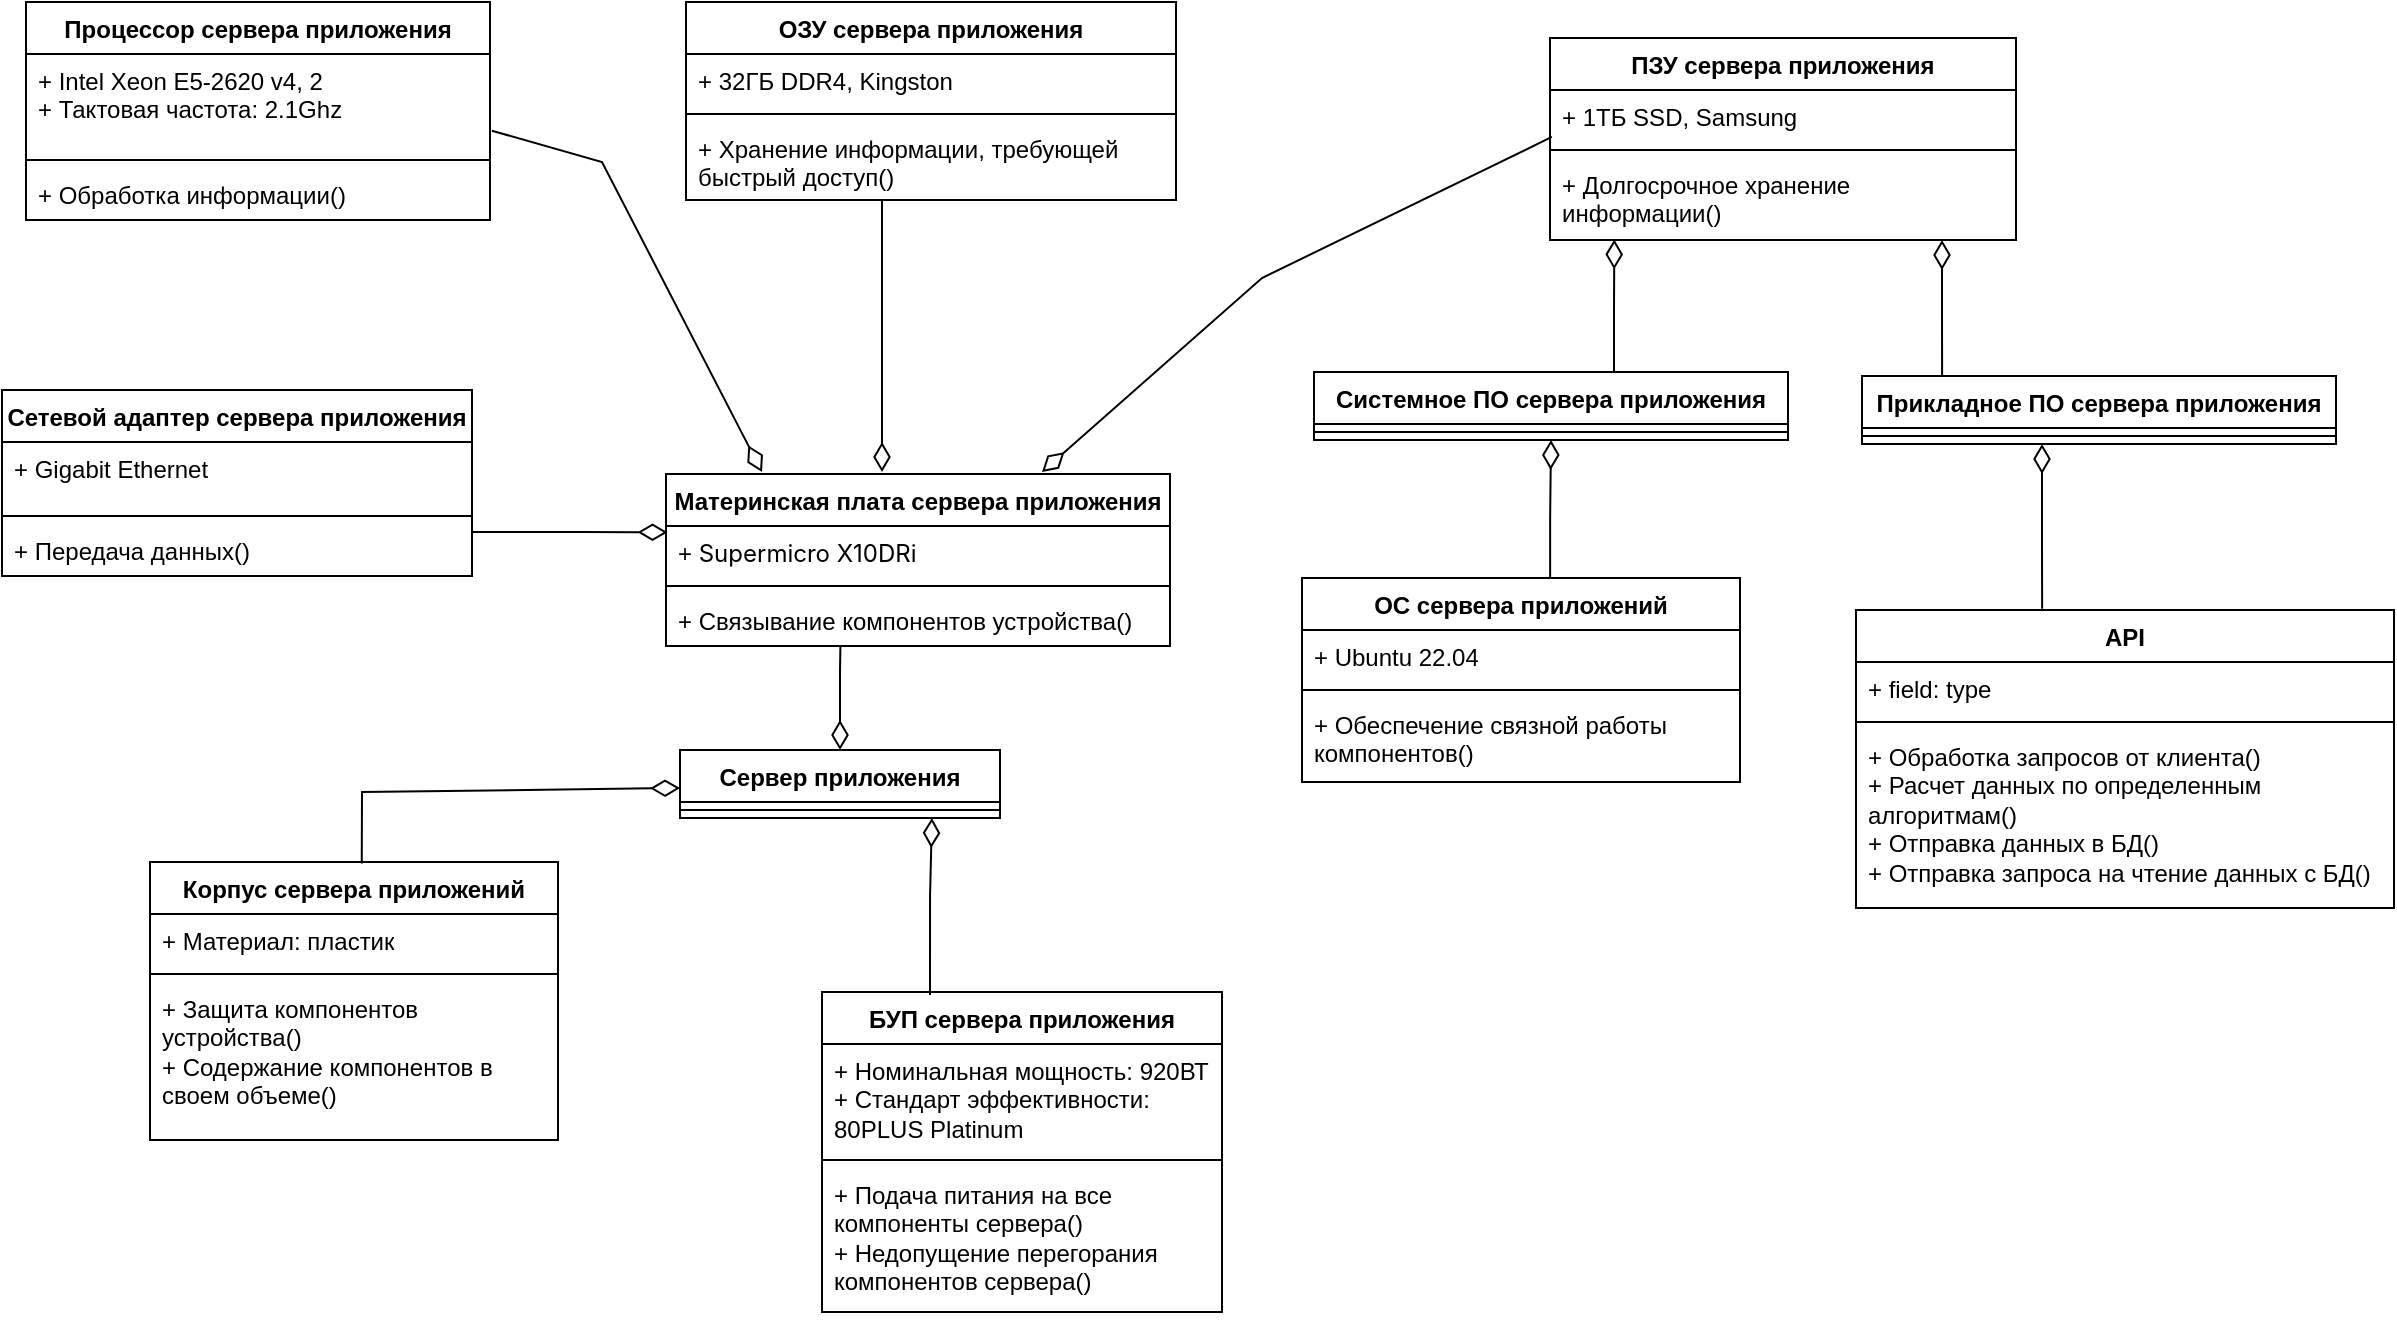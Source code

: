 <mxfile version="24.3.1" type="github">
  <diagram name="Страница — 1" id="zDt0bEEcHLc5_rWIZSba">
    <mxGraphModel dx="1300" dy="1883" grid="0" gridSize="10" guides="1" tooltips="1" connect="1" arrows="1" fold="1" page="1" pageScale="1" pageWidth="827" pageHeight="1169" math="0" shadow="0">
      <root>
        <mxCell id="0" />
        <mxCell id="1" parent="0" />
        <mxCell id="jtOHECNouudqZL3A1PdU-1" value="Сервер приложения" style="swimlane;fontStyle=1;align=center;verticalAlign=top;childLayout=stackLayout;horizontal=1;startSize=26;horizontalStack=0;resizeParent=1;resizeParentMax=0;resizeLast=0;collapsible=1;marginBottom=0;whiteSpace=wrap;html=1;" vertex="1" parent="1">
          <mxGeometry x="359" y="229" width="160" height="34" as="geometry" />
        </mxCell>
        <mxCell id="jtOHECNouudqZL3A1PdU-3" value="" style="line;strokeWidth=1;fillColor=none;align=left;verticalAlign=middle;spacingTop=-1;spacingLeft=3;spacingRight=3;rotatable=0;labelPosition=right;points=[];portConstraint=eastwest;strokeColor=inherit;" vertex="1" parent="jtOHECNouudqZL3A1PdU-1">
          <mxGeometry y="26" width="160" height="8" as="geometry" />
        </mxCell>
        <mxCell id="jtOHECNouudqZL3A1PdU-5" value="Корпус сервера приложений" style="swimlane;fontStyle=1;align=center;verticalAlign=top;childLayout=stackLayout;horizontal=1;startSize=26;horizontalStack=0;resizeParent=1;resizeParentMax=0;resizeLast=0;collapsible=1;marginBottom=0;whiteSpace=wrap;html=1;" vertex="1" parent="1">
          <mxGeometry x="94" y="285" width="204" height="139" as="geometry" />
        </mxCell>
        <mxCell id="jtOHECNouudqZL3A1PdU-6" value="+ Материал: пластик" style="text;strokeColor=none;fillColor=none;align=left;verticalAlign=top;spacingLeft=4;spacingRight=4;overflow=hidden;rotatable=0;points=[[0,0.5],[1,0.5]];portConstraint=eastwest;whiteSpace=wrap;html=1;" vertex="1" parent="jtOHECNouudqZL3A1PdU-5">
          <mxGeometry y="26" width="204" height="26" as="geometry" />
        </mxCell>
        <mxCell id="jtOHECNouudqZL3A1PdU-7" value="" style="line;strokeWidth=1;fillColor=none;align=left;verticalAlign=middle;spacingTop=-1;spacingLeft=3;spacingRight=3;rotatable=0;labelPosition=right;points=[];portConstraint=eastwest;strokeColor=inherit;" vertex="1" parent="jtOHECNouudqZL3A1PdU-5">
          <mxGeometry y="52" width="204" height="8" as="geometry" />
        </mxCell>
        <mxCell id="jtOHECNouudqZL3A1PdU-8" value="+ Защита компонентов устройства()&lt;div&gt;+ Содержание компонентов в своем объеме()&lt;/div&gt;" style="text;strokeColor=none;fillColor=none;align=left;verticalAlign=top;spacingLeft=4;spacingRight=4;overflow=hidden;rotatable=0;points=[[0,0.5],[1,0.5]];portConstraint=eastwest;whiteSpace=wrap;html=1;" vertex="1" parent="jtOHECNouudqZL3A1PdU-5">
          <mxGeometry y="60" width="204" height="79" as="geometry" />
        </mxCell>
        <mxCell id="jtOHECNouudqZL3A1PdU-9" value="Материнская плата сервера приложения" style="swimlane;fontStyle=1;align=center;verticalAlign=top;childLayout=stackLayout;horizontal=1;startSize=26;horizontalStack=0;resizeParent=1;resizeParentMax=0;resizeLast=0;collapsible=1;marginBottom=0;whiteSpace=wrap;html=1;" vertex="1" parent="1">
          <mxGeometry x="352" y="91" width="252" height="86" as="geometry" />
        </mxCell>
        <mxCell id="jtOHECNouudqZL3A1PdU-10" value="&lt;span style=&quot;background-color: rgb(255, 255, 255);&quot;&gt;&lt;font style=&quot;font-size: 12px;&quot;&gt;+&amp;nbsp;&lt;span style=&quot;font-family: Inter, -apple-system, BlinkMacSystemFont, &amp;quot;Segoe UI&amp;quot;, Roboto, Helvetica, Arial, sans-serif, &amp;quot;Apple Color Emoji&amp;quot;, &amp;quot;Segoe UI Emoji&amp;quot;, &amp;quot;Segoe UI Symbol&amp;quot;; white-space-collapse: preserve;&quot;&gt;Supermicro X10DRi&lt;/span&gt;&lt;/font&gt;&lt;/span&gt;&lt;div style=&quot;&quot;&gt;&lt;span style=&quot;background-color: rgb(255, 255, 255);&quot;&gt;&lt;span style=&quot;font-family: Inter, -apple-system, BlinkMacSystemFont, &amp;quot;Segoe UI&amp;quot;, Roboto, Helvetica, Arial, sans-serif, &amp;quot;Apple Color Emoji&amp;quot;, &amp;quot;Segoe UI Emoji&amp;quot;, &amp;quot;Segoe UI Symbol&amp;quot;; font-size: 16px; white-space-collapse: preserve;&quot;&gt;&lt;br&gt;&lt;/span&gt;&lt;/span&gt;&lt;/div&gt;" style="text;strokeColor=none;fillColor=none;align=left;verticalAlign=top;spacingLeft=4;spacingRight=4;overflow=hidden;rotatable=0;points=[[0,0.5],[1,0.5]];portConstraint=eastwest;whiteSpace=wrap;html=1;" vertex="1" parent="jtOHECNouudqZL3A1PdU-9">
          <mxGeometry y="26" width="252" height="26" as="geometry" />
        </mxCell>
        <mxCell id="jtOHECNouudqZL3A1PdU-11" value="" style="line;strokeWidth=1;fillColor=none;align=left;verticalAlign=middle;spacingTop=-1;spacingLeft=3;spacingRight=3;rotatable=0;labelPosition=right;points=[];portConstraint=eastwest;strokeColor=inherit;" vertex="1" parent="jtOHECNouudqZL3A1PdU-9">
          <mxGeometry y="52" width="252" height="8" as="geometry" />
        </mxCell>
        <mxCell id="jtOHECNouudqZL3A1PdU-12" value="+ Связывание компонентов устройства()" style="text;strokeColor=none;fillColor=none;align=left;verticalAlign=top;spacingLeft=4;spacingRight=4;overflow=hidden;rotatable=0;points=[[0,0.5],[1,0.5]];portConstraint=eastwest;whiteSpace=wrap;html=1;" vertex="1" parent="jtOHECNouudqZL3A1PdU-9">
          <mxGeometry y="60" width="252" height="26" as="geometry" />
        </mxCell>
        <mxCell id="jtOHECNouudqZL3A1PdU-13" value="Процессор сервера приложения" style="swimlane;fontStyle=1;align=center;verticalAlign=top;childLayout=stackLayout;horizontal=1;startSize=26;horizontalStack=0;resizeParent=1;resizeParentMax=0;resizeLast=0;collapsible=1;marginBottom=0;whiteSpace=wrap;html=1;" vertex="1" parent="1">
          <mxGeometry x="32" y="-145" width="232" height="109" as="geometry" />
        </mxCell>
        <mxCell id="jtOHECNouudqZL3A1PdU-14" value="+ Intel Xeon E5-2620 v4, 2&lt;div&gt;+ Тактовая частота: 2.1Ghz&lt;/div&gt;" style="text;strokeColor=none;fillColor=none;align=left;verticalAlign=top;spacingLeft=4;spacingRight=4;overflow=hidden;rotatable=0;points=[[0,0.5],[1,0.5]];portConstraint=eastwest;whiteSpace=wrap;html=1;" vertex="1" parent="jtOHECNouudqZL3A1PdU-13">
          <mxGeometry y="26" width="232" height="49" as="geometry" />
        </mxCell>
        <mxCell id="jtOHECNouudqZL3A1PdU-15" value="" style="line;strokeWidth=1;fillColor=none;align=left;verticalAlign=middle;spacingTop=-1;spacingLeft=3;spacingRight=3;rotatable=0;labelPosition=right;points=[];portConstraint=eastwest;strokeColor=inherit;" vertex="1" parent="jtOHECNouudqZL3A1PdU-13">
          <mxGeometry y="75" width="232" height="8" as="geometry" />
        </mxCell>
        <mxCell id="jtOHECNouudqZL3A1PdU-16" value="+ Обработка информации()" style="text;strokeColor=none;fillColor=none;align=left;verticalAlign=top;spacingLeft=4;spacingRight=4;overflow=hidden;rotatable=0;points=[[0,0.5],[1,0.5]];portConstraint=eastwest;whiteSpace=wrap;html=1;" vertex="1" parent="jtOHECNouudqZL3A1PdU-13">
          <mxGeometry y="83" width="232" height="26" as="geometry" />
        </mxCell>
        <mxCell id="jtOHECNouudqZL3A1PdU-17" value="ОЗУ сервера приложения" style="swimlane;fontStyle=1;align=center;verticalAlign=top;childLayout=stackLayout;horizontal=1;startSize=26;horizontalStack=0;resizeParent=1;resizeParentMax=0;resizeLast=0;collapsible=1;marginBottom=0;whiteSpace=wrap;html=1;" vertex="1" parent="1">
          <mxGeometry x="362" y="-145" width="245" height="99" as="geometry" />
        </mxCell>
        <mxCell id="jtOHECNouudqZL3A1PdU-18" value="+ 32ГБ DDR4, Kingston" style="text;strokeColor=none;fillColor=none;align=left;verticalAlign=top;spacingLeft=4;spacingRight=4;overflow=hidden;rotatable=0;points=[[0,0.5],[1,0.5]];portConstraint=eastwest;whiteSpace=wrap;html=1;" vertex="1" parent="jtOHECNouudqZL3A1PdU-17">
          <mxGeometry y="26" width="245" height="26" as="geometry" />
        </mxCell>
        <mxCell id="jtOHECNouudqZL3A1PdU-19" value="" style="line;strokeWidth=1;fillColor=none;align=left;verticalAlign=middle;spacingTop=-1;spacingLeft=3;spacingRight=3;rotatable=0;labelPosition=right;points=[];portConstraint=eastwest;strokeColor=inherit;" vertex="1" parent="jtOHECNouudqZL3A1PdU-17">
          <mxGeometry y="52" width="245" height="8" as="geometry" />
        </mxCell>
        <mxCell id="jtOHECNouudqZL3A1PdU-20" value="+ Хранение информации, требующей быстрый доступ()" style="text;strokeColor=none;fillColor=none;align=left;verticalAlign=top;spacingLeft=4;spacingRight=4;overflow=hidden;rotatable=0;points=[[0,0.5],[1,0.5]];portConstraint=eastwest;whiteSpace=wrap;html=1;" vertex="1" parent="jtOHECNouudqZL3A1PdU-17">
          <mxGeometry y="60" width="245" height="39" as="geometry" />
        </mxCell>
        <mxCell id="jtOHECNouudqZL3A1PdU-25" value="ПЗУ сервера приложения" style="swimlane;fontStyle=1;align=center;verticalAlign=top;childLayout=stackLayout;horizontal=1;startSize=26;horizontalStack=0;resizeParent=1;resizeParentMax=0;resizeLast=0;collapsible=1;marginBottom=0;whiteSpace=wrap;html=1;" vertex="1" parent="1">
          <mxGeometry x="794" y="-127" width="233" height="101" as="geometry" />
        </mxCell>
        <mxCell id="jtOHECNouudqZL3A1PdU-26" value="+ 1ТБ SSD, Samsung" style="text;strokeColor=none;fillColor=none;align=left;verticalAlign=top;spacingLeft=4;spacingRight=4;overflow=hidden;rotatable=0;points=[[0,0.5],[1,0.5]];portConstraint=eastwest;whiteSpace=wrap;html=1;" vertex="1" parent="jtOHECNouudqZL3A1PdU-25">
          <mxGeometry y="26" width="233" height="26" as="geometry" />
        </mxCell>
        <mxCell id="jtOHECNouudqZL3A1PdU-27" value="" style="line;strokeWidth=1;fillColor=none;align=left;verticalAlign=middle;spacingTop=-1;spacingLeft=3;spacingRight=3;rotatable=0;labelPosition=right;points=[];portConstraint=eastwest;strokeColor=inherit;" vertex="1" parent="jtOHECNouudqZL3A1PdU-25">
          <mxGeometry y="52" width="233" height="8" as="geometry" />
        </mxCell>
        <mxCell id="jtOHECNouudqZL3A1PdU-28" value="+ Долгосрочное хранение информации()" style="text;strokeColor=none;fillColor=none;align=left;verticalAlign=top;spacingLeft=4;spacingRight=4;overflow=hidden;rotatable=0;points=[[0,0.5],[1,0.5]];portConstraint=eastwest;whiteSpace=wrap;html=1;" vertex="1" parent="jtOHECNouudqZL3A1PdU-25">
          <mxGeometry y="60" width="233" height="41" as="geometry" />
        </mxCell>
        <mxCell id="jtOHECNouudqZL3A1PdU-31" value="Сетевой адаптер сервера приложения" style="swimlane;fontStyle=1;align=center;verticalAlign=top;childLayout=stackLayout;horizontal=1;startSize=26;horizontalStack=0;resizeParent=1;resizeParentMax=0;resizeLast=0;collapsible=1;marginBottom=0;whiteSpace=wrap;html=1;" vertex="1" parent="1">
          <mxGeometry x="20" y="49" width="235" height="93" as="geometry" />
        </mxCell>
        <mxCell id="jtOHECNouudqZL3A1PdU-32" value="+ Gigabit Ethernet" style="text;strokeColor=none;fillColor=none;align=left;verticalAlign=top;spacingLeft=4;spacingRight=4;overflow=hidden;rotatable=0;points=[[0,0.5],[1,0.5]];portConstraint=eastwest;whiteSpace=wrap;html=1;" vertex="1" parent="jtOHECNouudqZL3A1PdU-31">
          <mxGeometry y="26" width="235" height="33" as="geometry" />
        </mxCell>
        <mxCell id="jtOHECNouudqZL3A1PdU-33" value="" style="line;strokeWidth=1;fillColor=none;align=left;verticalAlign=middle;spacingTop=-1;spacingLeft=3;spacingRight=3;rotatable=0;labelPosition=right;points=[];portConstraint=eastwest;strokeColor=inherit;" vertex="1" parent="jtOHECNouudqZL3A1PdU-31">
          <mxGeometry y="59" width="235" height="8" as="geometry" />
        </mxCell>
        <mxCell id="jtOHECNouudqZL3A1PdU-34" value="+ Передача данных()" style="text;strokeColor=none;fillColor=none;align=left;verticalAlign=top;spacingLeft=4;spacingRight=4;overflow=hidden;rotatable=0;points=[[0,0.5],[1,0.5]];portConstraint=eastwest;whiteSpace=wrap;html=1;" vertex="1" parent="jtOHECNouudqZL3A1PdU-31">
          <mxGeometry y="67" width="235" height="26" as="geometry" />
        </mxCell>
        <mxCell id="jtOHECNouudqZL3A1PdU-36" value="Системное ПО сервера приложения" style="swimlane;fontStyle=1;align=center;verticalAlign=top;childLayout=stackLayout;horizontal=1;startSize=26;horizontalStack=0;resizeParent=1;resizeParentMax=0;resizeLast=0;collapsible=1;marginBottom=0;whiteSpace=wrap;html=1;" vertex="1" parent="1">
          <mxGeometry x="676" y="40" width="237" height="34" as="geometry" />
        </mxCell>
        <mxCell id="jtOHECNouudqZL3A1PdU-38" value="" style="line;strokeWidth=1;fillColor=none;align=left;verticalAlign=middle;spacingTop=-1;spacingLeft=3;spacingRight=3;rotatable=0;labelPosition=right;points=[];portConstraint=eastwest;strokeColor=inherit;" vertex="1" parent="jtOHECNouudqZL3A1PdU-36">
          <mxGeometry y="26" width="237" height="8" as="geometry" />
        </mxCell>
        <mxCell id="jtOHECNouudqZL3A1PdU-40" value="Прикладное ПО сервера приложения" style="swimlane;fontStyle=1;align=center;verticalAlign=top;childLayout=stackLayout;horizontal=1;startSize=26;horizontalStack=0;resizeParent=1;resizeParentMax=0;resizeLast=0;collapsible=1;marginBottom=0;whiteSpace=wrap;html=1;" vertex="1" parent="1">
          <mxGeometry x="950" y="42" width="237" height="34" as="geometry" />
        </mxCell>
        <mxCell id="jtOHECNouudqZL3A1PdU-41" value="" style="line;strokeWidth=1;fillColor=none;align=left;verticalAlign=middle;spacingTop=-1;spacingLeft=3;spacingRight=3;rotatable=0;labelPosition=right;points=[];portConstraint=eastwest;strokeColor=inherit;" vertex="1" parent="jtOHECNouudqZL3A1PdU-40">
          <mxGeometry y="26" width="237" height="8" as="geometry" />
        </mxCell>
        <mxCell id="jtOHECNouudqZL3A1PdU-42" value="ОС сервера приложений" style="swimlane;fontStyle=1;align=center;verticalAlign=top;childLayout=stackLayout;horizontal=1;startSize=26;horizontalStack=0;resizeParent=1;resizeParentMax=0;resizeLast=0;collapsible=1;marginBottom=0;whiteSpace=wrap;html=1;" vertex="1" parent="1">
          <mxGeometry x="670" y="143" width="219" height="102" as="geometry" />
        </mxCell>
        <mxCell id="jtOHECNouudqZL3A1PdU-43" value="+ Ubuntu 22.04" style="text;strokeColor=none;fillColor=none;align=left;verticalAlign=top;spacingLeft=4;spacingRight=4;overflow=hidden;rotatable=0;points=[[0,0.5],[1,0.5]];portConstraint=eastwest;whiteSpace=wrap;html=1;" vertex="1" parent="jtOHECNouudqZL3A1PdU-42">
          <mxGeometry y="26" width="219" height="26" as="geometry" />
        </mxCell>
        <mxCell id="jtOHECNouudqZL3A1PdU-44" value="" style="line;strokeWidth=1;fillColor=none;align=left;verticalAlign=middle;spacingTop=-1;spacingLeft=3;spacingRight=3;rotatable=0;labelPosition=right;points=[];portConstraint=eastwest;strokeColor=inherit;" vertex="1" parent="jtOHECNouudqZL3A1PdU-42">
          <mxGeometry y="52" width="219" height="8" as="geometry" />
        </mxCell>
        <mxCell id="jtOHECNouudqZL3A1PdU-45" value="+ Обеспечение связной работы компонентов()" style="text;strokeColor=none;fillColor=none;align=left;verticalAlign=top;spacingLeft=4;spacingRight=4;overflow=hidden;rotatable=0;points=[[0,0.5],[1,0.5]];portConstraint=eastwest;whiteSpace=wrap;html=1;" vertex="1" parent="jtOHECNouudqZL3A1PdU-42">
          <mxGeometry y="60" width="219" height="42" as="geometry" />
        </mxCell>
        <mxCell id="jtOHECNouudqZL3A1PdU-46" value="API" style="swimlane;fontStyle=1;align=center;verticalAlign=top;childLayout=stackLayout;horizontal=1;startSize=26;horizontalStack=0;resizeParent=1;resizeParentMax=0;resizeLast=0;collapsible=1;marginBottom=0;whiteSpace=wrap;html=1;" vertex="1" parent="1">
          <mxGeometry x="947" y="159" width="269" height="149" as="geometry" />
        </mxCell>
        <mxCell id="jtOHECNouudqZL3A1PdU-47" value="+ field: type" style="text;strokeColor=none;fillColor=none;align=left;verticalAlign=top;spacingLeft=4;spacingRight=4;overflow=hidden;rotatable=0;points=[[0,0.5],[1,0.5]];portConstraint=eastwest;whiteSpace=wrap;html=1;" vertex="1" parent="jtOHECNouudqZL3A1PdU-46">
          <mxGeometry y="26" width="269" height="26" as="geometry" />
        </mxCell>
        <mxCell id="jtOHECNouudqZL3A1PdU-48" value="" style="line;strokeWidth=1;fillColor=none;align=left;verticalAlign=middle;spacingTop=-1;spacingLeft=3;spacingRight=3;rotatable=0;labelPosition=right;points=[];portConstraint=eastwest;strokeColor=inherit;" vertex="1" parent="jtOHECNouudqZL3A1PdU-46">
          <mxGeometry y="52" width="269" height="8" as="geometry" />
        </mxCell>
        <mxCell id="jtOHECNouudqZL3A1PdU-49" value="+ Обработка запросов от клиента()&lt;div&gt;+ Расчет данных по определенным алгоритмам()&lt;/div&gt;&lt;div&gt;&lt;div&gt;+ Отправка данных в БД()&lt;/div&gt;&lt;div&gt;+ Отправка запроса на чтение данных с БД()&lt;/div&gt;&lt;/div&gt;" style="text;strokeColor=none;fillColor=none;align=left;verticalAlign=top;spacingLeft=4;spacingRight=4;overflow=hidden;rotatable=0;points=[[0,0.5],[1,0.5]];portConstraint=eastwest;whiteSpace=wrap;html=1;" vertex="1" parent="jtOHECNouudqZL3A1PdU-46">
          <mxGeometry y="60" width="269" height="89" as="geometry" />
        </mxCell>
        <mxCell id="jtOHECNouudqZL3A1PdU-50" value="" style="endArrow=diamondThin;endFill=0;endSize=12;html=1;rounded=0;exitX=0.519;exitY=0.005;exitDx=0;exitDy=0;exitPerimeter=0;" edge="1" parent="1" source="jtOHECNouudqZL3A1PdU-5">
          <mxGeometry width="160" relative="1" as="geometry">
            <mxPoint x="200" y="280" as="sourcePoint" />
            <mxPoint x="359" y="248" as="targetPoint" />
            <Array as="points">
              <mxPoint x="200" y="250" />
            </Array>
          </mxGeometry>
        </mxCell>
        <mxCell id="jtOHECNouudqZL3A1PdU-51" value="" style="endArrow=diamondThin;endFill=0;endSize=12;html=1;rounded=0;exitX=0.346;exitY=1.016;exitDx=0;exitDy=0;exitPerimeter=0;entryX=0.5;entryY=0;entryDx=0;entryDy=0;" edge="1" parent="1" source="jtOHECNouudqZL3A1PdU-12" target="jtOHECNouudqZL3A1PdU-1">
          <mxGeometry width="160" relative="1" as="geometry">
            <mxPoint x="190" y="213" as="sourcePoint" />
            <mxPoint x="349" y="175" as="targetPoint" />
            <Array as="points">
              <mxPoint x="439" y="190" />
            </Array>
          </mxGeometry>
        </mxCell>
        <mxCell id="jtOHECNouudqZL3A1PdU-52" value="" style="endArrow=diamondThin;endFill=0;endSize=12;html=1;rounded=0;exitX=0.999;exitY=0.152;exitDx=0;exitDy=0;exitPerimeter=0;entryX=0.003;entryY=0.121;entryDx=0;entryDy=0;entryPerimeter=0;" edge="1" parent="1" source="jtOHECNouudqZL3A1PdU-34" target="jtOHECNouudqZL3A1PdU-10">
          <mxGeometry width="160" relative="1" as="geometry">
            <mxPoint x="310" y="107" as="sourcePoint" />
            <mxPoint x="350" y="120" as="targetPoint" />
            <Array as="points">
              <mxPoint x="310" y="120" />
            </Array>
          </mxGeometry>
        </mxCell>
        <mxCell id="jtOHECNouudqZL3A1PdU-53" value="" style="endArrow=diamondThin;endFill=0;endSize=12;html=1;rounded=0;exitX=0.346;exitY=1.016;exitDx=0;exitDy=0;exitPerimeter=0;" edge="1" parent="1">
          <mxGeometry width="160" relative="1" as="geometry">
            <mxPoint x="460" y="-46" as="sourcePoint" />
            <mxPoint x="460" y="90" as="targetPoint" />
            <Array as="points">
              <mxPoint x="460" y="-33" />
            </Array>
          </mxGeometry>
        </mxCell>
        <mxCell id="jtOHECNouudqZL3A1PdU-54" value="" style="endArrow=diamondThin;endFill=0;endSize=12;html=1;rounded=0;exitX=1.004;exitY=0.783;exitDx=0;exitDy=0;exitPerimeter=0;" edge="1" parent="1" source="jtOHECNouudqZL3A1PdU-14">
          <mxGeometry width="160" relative="1" as="geometry">
            <mxPoint x="320" y="-78" as="sourcePoint" />
            <mxPoint x="400" y="90" as="targetPoint" />
            <Array as="points">
              <mxPoint x="320" y="-65" />
            </Array>
          </mxGeometry>
        </mxCell>
        <mxCell id="jtOHECNouudqZL3A1PdU-55" value="" style="endArrow=diamondThin;endFill=0;endSize=12;html=1;rounded=0;exitX=0.004;exitY=0.903;exitDx=0;exitDy=0;exitPerimeter=0;" edge="1" parent="1" source="jtOHECNouudqZL3A1PdU-26">
          <mxGeometry width="160" relative="1" as="geometry">
            <mxPoint x="790" y="-70" as="sourcePoint" />
            <mxPoint x="540" y="90" as="targetPoint" />
            <Array as="points">
              <mxPoint x="650" y="-7" />
            </Array>
          </mxGeometry>
        </mxCell>
        <mxCell id="jtOHECNouudqZL3A1PdU-56" value="" style="endArrow=diamondThin;endFill=0;endSize=12;html=1;rounded=0;entryX=0.138;entryY=0.993;entryDx=0;entryDy=0;entryPerimeter=0;" edge="1" parent="1" target="jtOHECNouudqZL3A1PdU-28">
          <mxGeometry width="160" relative="1" as="geometry">
            <mxPoint x="826" y="40" as="sourcePoint" />
            <mxPoint x="760" y="26" as="targetPoint" />
            <Array as="points">
              <mxPoint x="826" y="10" />
            </Array>
          </mxGeometry>
        </mxCell>
        <mxCell id="jtOHECNouudqZL3A1PdU-57" value="" style="endArrow=diamondThin;endFill=0;endSize=12;html=1;rounded=0;entryX=0.138;entryY=0.993;entryDx=0;entryDy=0;entryPerimeter=0;exitX=0.169;exitY=0.014;exitDx=0;exitDy=0;exitPerimeter=0;" edge="1" parent="1" source="jtOHECNouudqZL3A1PdU-40">
          <mxGeometry width="160" relative="1" as="geometry">
            <mxPoint x="990" y="40" as="sourcePoint" />
            <mxPoint x="990" y="-26" as="targetPoint" />
            <Array as="points">
              <mxPoint x="990" y="10" />
            </Array>
          </mxGeometry>
        </mxCell>
        <mxCell id="jtOHECNouudqZL3A1PdU-58" value="" style="endArrow=diamondThin;endFill=0;endSize=12;html=1;rounded=0;entryX=0.5;entryY=1;entryDx=0;entryDy=0;" edge="1" parent="1" target="jtOHECNouudqZL3A1PdU-36">
          <mxGeometry width="160" relative="1" as="geometry">
            <mxPoint x="794.07" y="143" as="sourcePoint" />
            <mxPoint x="794.07" y="77" as="targetPoint" />
            <Array as="points">
              <mxPoint x="794.07" y="113" />
            </Array>
          </mxGeometry>
        </mxCell>
        <mxCell id="jtOHECNouudqZL3A1PdU-59" value="" style="endArrow=diamondThin;endFill=0;endSize=12;html=1;rounded=0;exitX=0.346;exitY=-0.004;exitDx=0;exitDy=0;exitPerimeter=0;" edge="1" parent="1" source="jtOHECNouudqZL3A1PdU-46">
          <mxGeometry width="160" relative="1" as="geometry">
            <mxPoint x="1040" y="156" as="sourcePoint" />
            <mxPoint x="1040" y="76" as="targetPoint" />
            <Array as="points">
              <mxPoint x="1040" y="125" />
            </Array>
          </mxGeometry>
        </mxCell>
        <mxCell id="jtOHECNouudqZL3A1PdU-60" value="БУП сервера приложения" style="swimlane;fontStyle=1;align=center;verticalAlign=top;childLayout=stackLayout;horizontal=1;startSize=26;horizontalStack=0;resizeParent=1;resizeParentMax=0;resizeLast=0;collapsible=1;marginBottom=0;whiteSpace=wrap;html=1;" vertex="1" parent="1">
          <mxGeometry x="430" y="350" width="200" height="160" as="geometry" />
        </mxCell>
        <mxCell id="jtOHECNouudqZL3A1PdU-61" value="+ Номинальная мощность: 920ВТ&lt;div&gt;+ Стандарт эффективности: 80PLUS Platinum&lt;/div&gt;" style="text;strokeColor=none;fillColor=none;align=left;verticalAlign=top;spacingLeft=4;spacingRight=4;overflow=hidden;rotatable=0;points=[[0,0.5],[1,0.5]];portConstraint=eastwest;whiteSpace=wrap;html=1;" vertex="1" parent="jtOHECNouudqZL3A1PdU-60">
          <mxGeometry y="26" width="200" height="54" as="geometry" />
        </mxCell>
        <mxCell id="jtOHECNouudqZL3A1PdU-62" value="" style="line;strokeWidth=1;fillColor=none;align=left;verticalAlign=middle;spacingTop=-1;spacingLeft=3;spacingRight=3;rotatable=0;labelPosition=right;points=[];portConstraint=eastwest;strokeColor=inherit;" vertex="1" parent="jtOHECNouudqZL3A1PdU-60">
          <mxGeometry y="80" width="200" height="8" as="geometry" />
        </mxCell>
        <mxCell id="jtOHECNouudqZL3A1PdU-63" value="+ Подача питания на все компоненты сервера()&lt;div&gt;+ Недопущение перегорания компонентов сервера()&lt;/div&gt;" style="text;strokeColor=none;fillColor=none;align=left;verticalAlign=top;spacingLeft=4;spacingRight=4;overflow=hidden;rotatable=0;points=[[0,0.5],[1,0.5]];portConstraint=eastwest;whiteSpace=wrap;html=1;" vertex="1" parent="jtOHECNouudqZL3A1PdU-60">
          <mxGeometry y="88" width="200" height="72" as="geometry" />
        </mxCell>
        <mxCell id="jtOHECNouudqZL3A1PdU-64" value="" style="endArrow=diamondThin;endFill=0;endSize=12;html=1;rounded=0;entryX=0.5;entryY=1;entryDx=0;entryDy=0;exitX=0.27;exitY=0.009;exitDx=0;exitDy=0;exitPerimeter=0;" edge="1" parent="1" source="jtOHECNouudqZL3A1PdU-60">
          <mxGeometry width="160" relative="1" as="geometry">
            <mxPoint x="484.03" y="332" as="sourcePoint" />
            <mxPoint x="484.96" y="263" as="targetPoint" />
            <Array as="points">
              <mxPoint x="484.03" y="302" />
            </Array>
          </mxGeometry>
        </mxCell>
      </root>
    </mxGraphModel>
  </diagram>
</mxfile>
